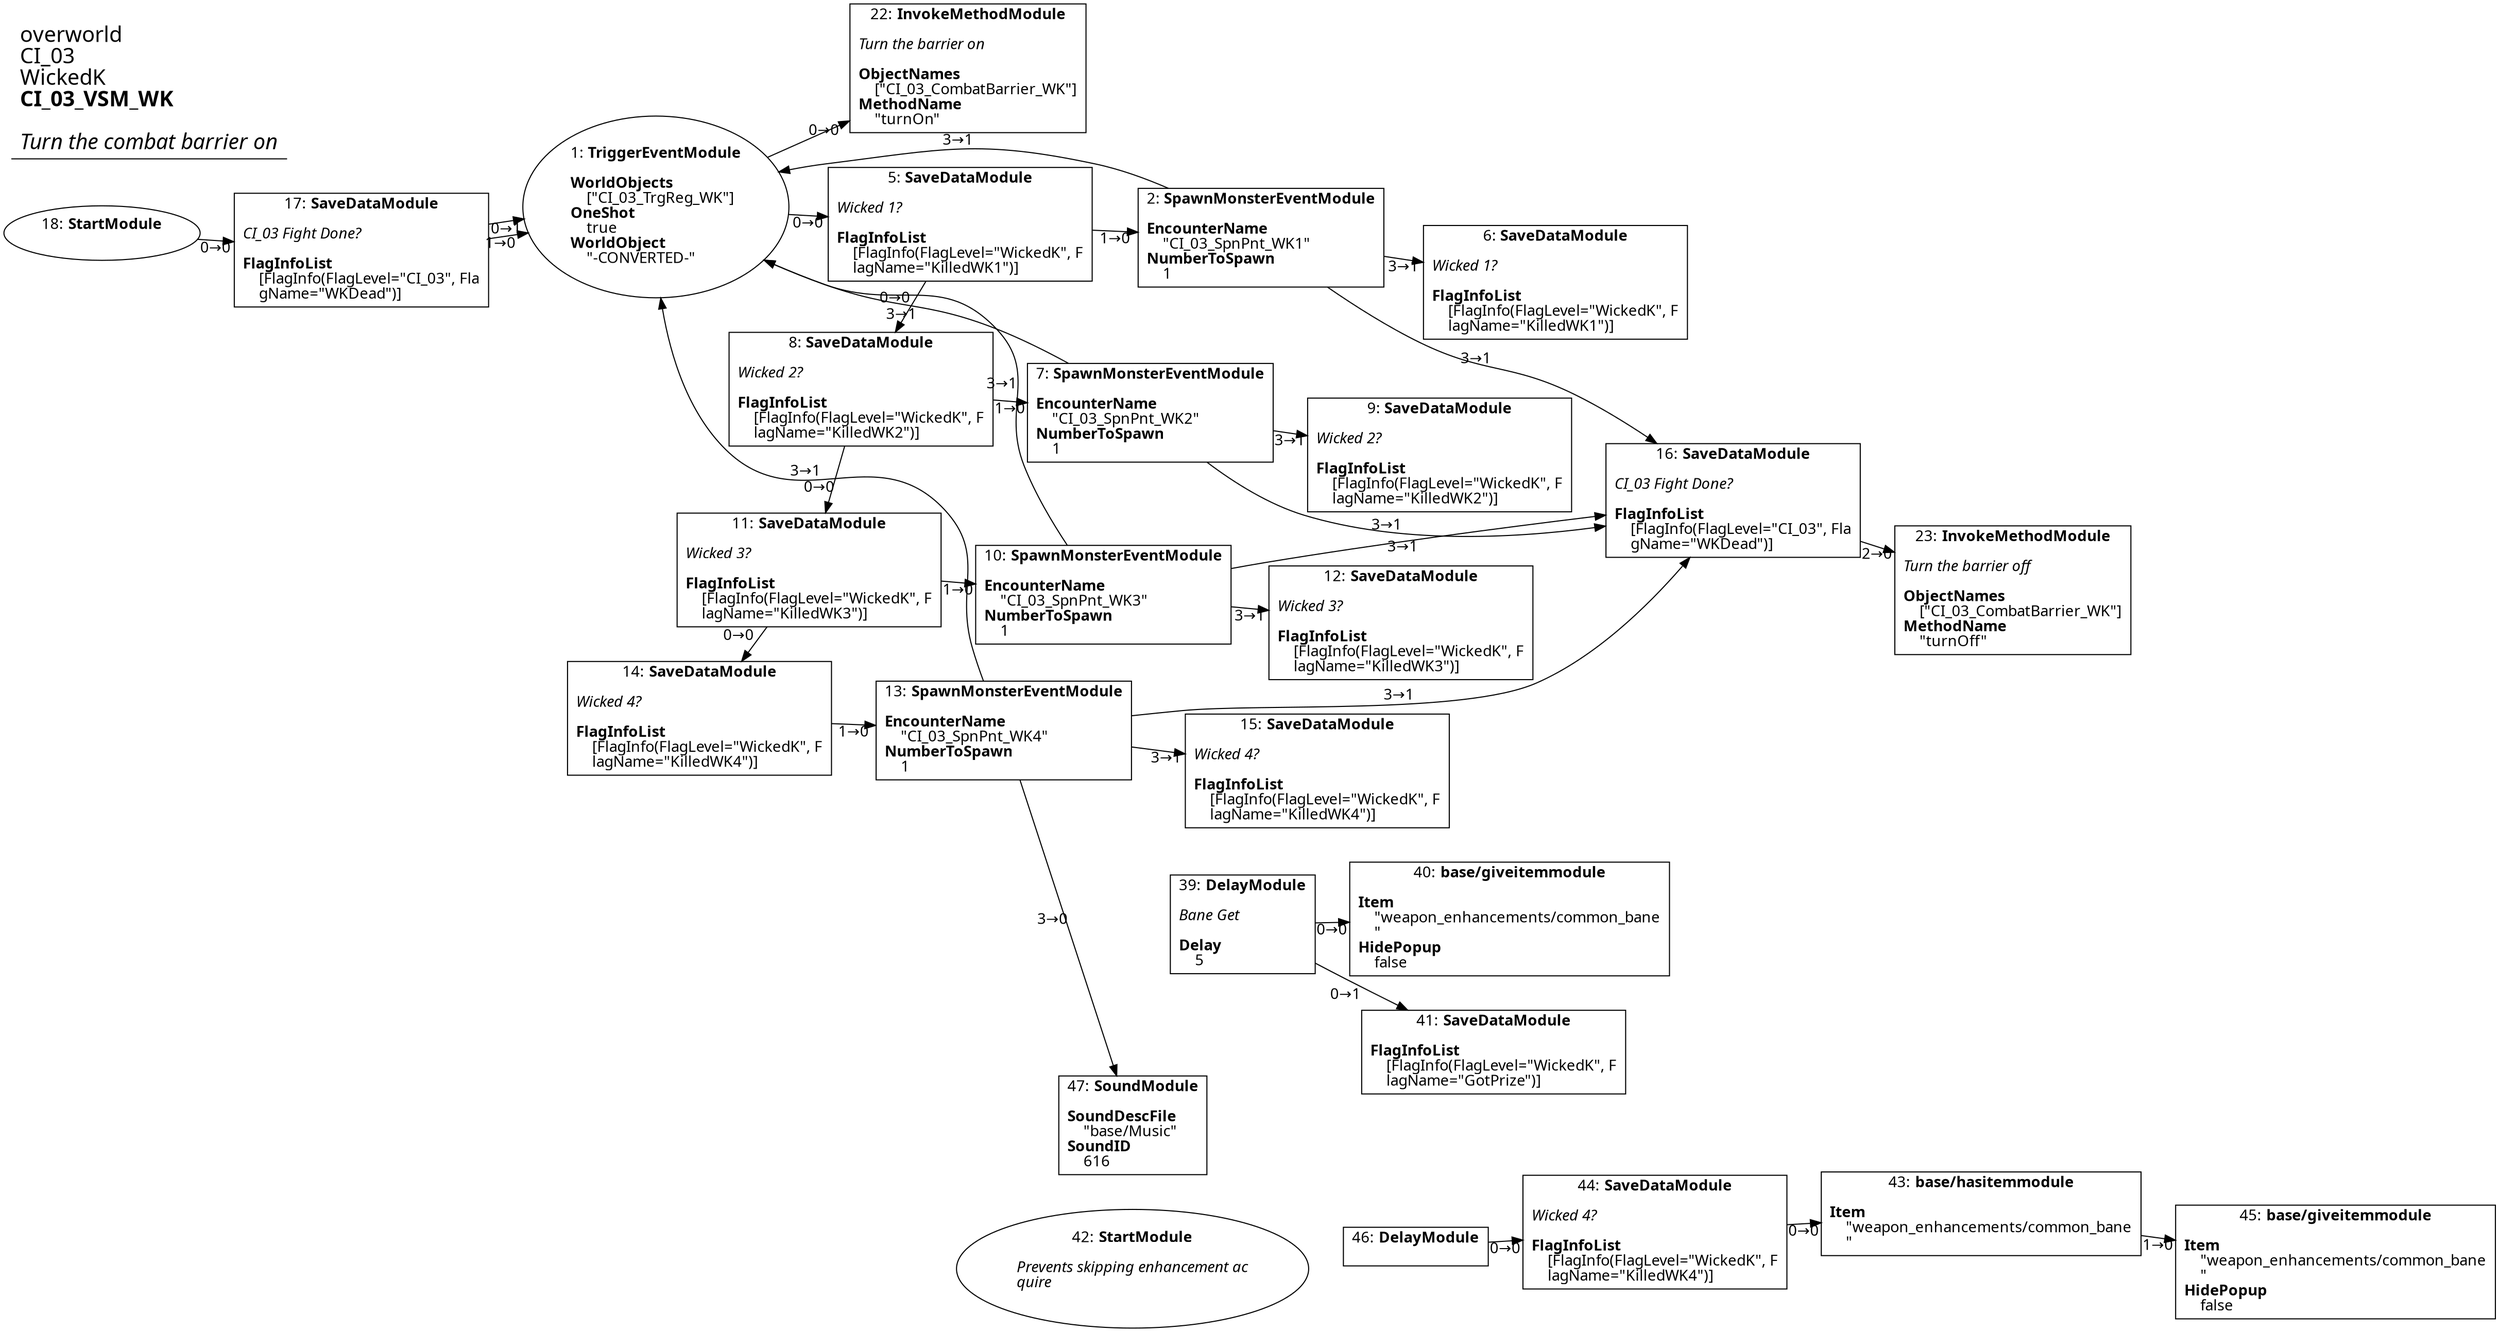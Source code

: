 digraph {
    layout = fdp;
    overlap = prism;
    sep = "+16";
    splines = spline;

    node [ shape = box ];

    graph [ fontname = "Segoe UI" ];
    node [ fontname = "Segoe UI" ];
    edge [ fontname = "Segoe UI" ];

    1 [ label = <1: <b>TriggerEventModule</b><br/><br/><b>WorldObjects</b><br align="left"/>    [&quot;CI_03_TrgReg_WK&quot;]<br align="left"/><b>OneShot</b><br align="left"/>    true<br align="left"/><b>WorldObject</b><br align="left"/>    &quot;-CONVERTED-&quot;<br align="left"/>> ];
    1 [ shape = oval ]
    1 [ pos = "-0.223,-0.18300001!" ];
    1 -> 5 [ label = "0→0" ];
    1 -> 22 [ label = "0→0" ];

    2 [ label = <2: <b>SpawnMonsterEventModule</b><br/><br/><b>EncounterName</b><br align="left"/>    &quot;CI_03_SpnPnt_WK1&quot;<br align="left"/><b>NumberToSpawn</b><br align="left"/>    1<br align="left"/>> ];
    2 [ pos = "0.39900002,-0.20500001!" ];
    2 -> 6 [ label = "3→1" ];
    2 -> 1 [ label = "3→1" ];
    2 -> 16 [ label = "3→1" ];

    5 [ label = <5: <b>SaveDataModule</b><br/><br/><i>Wicked 1?<br align="left"/></i><br align="left"/><b>FlagInfoList</b><br align="left"/>    [FlagInfo(FlagLevel=&quot;WickedK&quot;, F<br align="left"/>    lagName=&quot;KilledWK1&quot;)]<br align="left"/>> ];
    5 [ pos = "0.132,-0.18200001!" ];
    5 -> 2 [ label = "1→0" ];
    5 -> 8 [ label = "0→0" ];

    6 [ label = <6: <b>SaveDataModule</b><br/><br/><i>Wicked 1?<br align="left"/></i><br align="left"/><b>FlagInfoList</b><br align="left"/>    [FlagInfo(FlagLevel=&quot;WickedK&quot;, F<br align="left"/>    lagName=&quot;KilledWK1&quot;)]<br align="left"/>> ];
    6 [ pos = "0.71800005,-0.25100002!" ];

    7 [ label = <7: <b>SpawnMonsterEventModule</b><br/><br/><b>EncounterName</b><br align="left"/>    &quot;CI_03_SpnPnt_WK2&quot;<br align="left"/><b>NumberToSpawn</b><br align="left"/>    1<br align="left"/>> ];
    7 [ pos = "0.39900002,-0.47400004!" ];
    7 -> 9 [ label = "3→1" ];
    7 -> 1 [ label = "3→1" ];
    7 -> 16 [ label = "3→1" ];

    8 [ label = <8: <b>SaveDataModule</b><br/><br/><i>Wicked 2?<br align="left"/></i><br align="left"/><b>FlagInfoList</b><br align="left"/>    [FlagInfo(FlagLevel=&quot;WickedK&quot;, F<br align="left"/>    lagName=&quot;KilledWK2&quot;)]<br align="left"/>> ];
    8 [ pos = "0.134,-0.45100003!" ];
    8 -> 7 [ label = "1→0" ];
    8 -> 11 [ label = "0→0" ];

    9 [ label = <9: <b>SaveDataModule</b><br/><br/><i>Wicked 2?<br align="left"/></i><br align="left"/><b>FlagInfoList</b><br align="left"/>    [FlagInfo(FlagLevel=&quot;WickedK&quot;, F<br align="left"/>    lagName=&quot;KilledWK2&quot;)]<br align="left"/>> ];
    9 [ pos = "0.71800005,-0.52000004!" ];

    10 [ label = <10: <b>SpawnMonsterEventModule</b><br/><br/><b>EncounterName</b><br align="left"/>    &quot;CI_03_SpnPnt_WK3&quot;<br align="left"/><b>NumberToSpawn</b><br align="left"/>    1<br align="left"/>> ];
    10 [ pos = "0.40500003,-0.767!" ];
    10 -> 12 [ label = "3→1" ];
    10 -> 1 [ label = "3→1" ];
    10 -> 16 [ label = "3→1" ];

    11 [ label = <11: <b>SaveDataModule</b><br/><br/><i>Wicked 3?<br align="left"/></i><br align="left"/><b>FlagInfoList</b><br align="left"/>    [FlagInfo(FlagLevel=&quot;WickedK&quot;, F<br align="left"/>    lagName=&quot;KilledWK3&quot;)]<br align="left"/>> ];
    11 [ pos = "0.13800001,-0.744!" ];
    11 -> 10 [ label = "1→0" ];
    11 -> 14 [ label = "0→0" ];

    12 [ label = <12: <b>SaveDataModule</b><br/><br/><i>Wicked 3?<br align="left"/></i><br align="left"/><b>FlagInfoList</b><br align="left"/>    [FlagInfo(FlagLevel=&quot;WickedK&quot;, F<br align="left"/>    lagName=&quot;KilledWK3&quot;)]<br align="left"/>> ];
    12 [ pos = "0.72400004,-0.813!" ];

    13 [ label = <13: <b>SpawnMonsterEventModule</b><br/><br/><b>EncounterName</b><br align="left"/>    &quot;CI_03_SpnPnt_WK4&quot;<br align="left"/><b>NumberToSpawn</b><br align="left"/>    1<br align="left"/>> ];
    13 [ pos = "0.40500003,-1.034!" ];
    13 -> 15 [ label = "3→1" ];
    13 -> 1 [ label = "3→1" ];
    13 -> 16 [ label = "3→1" ];
    13 -> 47 [ label = "3→0" ];

    14 [ label = <14: <b>SaveDataModule</b><br/><br/><i>Wicked 4?<br align="left"/></i><br align="left"/><b>FlagInfoList</b><br align="left"/>    [FlagInfo(FlagLevel=&quot;WickedK&quot;, F<br align="left"/>    lagName=&quot;KilledWK4&quot;)]<br align="left"/>> ];
    14 [ pos = "0.13900001,-1.011!" ];
    14 -> 13 [ label = "1→0" ];

    15 [ label = <15: <b>SaveDataModule</b><br/><br/><i>Wicked 4?<br align="left"/></i><br align="left"/><b>FlagInfoList</b><br align="left"/>    [FlagInfo(FlagLevel=&quot;WickedK&quot;, F<br align="left"/>    lagName=&quot;KilledWK4&quot;)]<br align="left"/>> ];
    15 [ pos = "0.72400004,-1.08!" ];

    16 [ label = <16: <b>SaveDataModule</b><br/><br/><i>CI_03 Fight Done?<br align="left"/></i><br align="left"/><b>FlagInfoList</b><br align="left"/>    [FlagInfo(FlagLevel=&quot;CI_03&quot;, Fla<br align="left"/>    gName=&quot;WKDead&quot;)]<br align="left"/>> ];
    16 [ pos = "1.0580001,-0.574!" ];
    16 -> 23 [ label = "2→0" ];

    17 [ label = <17: <b>SaveDataModule</b><br/><br/><i>CI_03 Fight Done?<br align="left"/></i><br align="left"/><b>FlagInfoList</b><br align="left"/>    [FlagInfo(FlagLevel=&quot;CI_03&quot;, Fla<br align="left"/>    gName=&quot;WKDead&quot;)]<br align="left"/>> ];
    17 [ pos = "-0.48800004,-0.20500001!" ];
    17 -> 1 [ label = "0→1" ];
    17 -> 1 [ label = "1→0" ];

    18 [ label = <18: <b>StartModule</b><br/><br/>> ];
    18 [ shape = oval ]
    18 [ pos = "-0.70000005,-0.20500001!" ];
    18 -> 17 [ label = "0→0" ];

    22 [ label = <22: <b>InvokeMethodModule</b><br/><br/><i>Turn the barrier on<br align="left"/></i><br align="left"/><b>ObjectNames</b><br align="left"/>    [&quot;CI_03_CombatBarrier_WK&quot;]<br align="left"/><b>MethodName</b><br align="left"/>    &quot;turnOn&quot;<br align="left"/>> ];
    22 [ pos = "0.133,-0.018000001!" ];

    23 [ label = <23: <b>InvokeMethodModule</b><br/><br/><i>Turn the barrier off<br align="left"/></i><br align="left"/><b>ObjectNames</b><br align="left"/>    [&quot;CI_03_CombatBarrier_WK&quot;]<br align="left"/><b>MethodName</b><br align="left"/>    &quot;turnOff&quot;<br align="left"/>> ];
    23 [ pos = "1.2820001,-0.643!" ];

    39 [ label = <39: <b>DelayModule</b><br/><br/><i>Bane Get<br align="left"/></i><br align="left"/><b>Delay</b><br align="left"/>    5<br align="left"/>> ];
    39 [ pos = "0.726,-1.2490001!" ];
    39 -> 40 [ label = "0→0" ];
    39 -> 41 [ label = "0→1" ];

    40 [ label = <40: <b>base/giveitemmodule</b><br/><br/><b>Item</b><br align="left"/>    &quot;weapon_enhancements/common_bane<br align="left"/>    &quot;<br align="left"/><b>HidePopup</b><br align="left"/>    false<br align="left"/>> ];
    40 [ pos = "0.93000007,-1.2490001!" ];

    41 [ label = <41: <b>SaveDataModule</b><br/><br/><b>FlagInfoList</b><br align="left"/>    [FlagInfo(FlagLevel=&quot;WickedK&quot;, F<br align="left"/>    lagName=&quot;GotPrize&quot;)]<br align="left"/>> ];
    41 [ pos = "0.92800003,-1.3540001!" ];

    42 [ label = <42: <b>StartModule</b><br/><br/><i>Prevents skipping enhancement ac<br align="left"/>quire<br align="left"/></i><br align="left"/>> ];
    42 [ shape = oval ]
    42 [ pos = "0.721,-1.669!" ];

    43 [ label = <43: <b>base/hasitemmodule</b><br/><br/><b>Item</b><br align="left"/>    &quot;weapon_enhancements/common_bane<br align="left"/>    &quot;<br align="left"/>> ];
    43 [ pos = "1.3180001,-1.669!" ];
    43 -> 45 [ label = "1→0" ];

    44 [ label = <44: <b>SaveDataModule</b><br/><br/><i>Wicked 4?<br align="left"/></i><br align="left"/><b>FlagInfoList</b><br align="left"/>    [FlagInfo(FlagLevel=&quot;WickedK&quot;, F<br align="left"/>    lagName=&quot;KilledWK4&quot;)]<br align="left"/>> ];
    44 [ pos = "1.0910001,-1.669!" ];
    44 -> 43 [ label = "0→0" ];

    45 [ label = <45: <b>base/giveitemmodule</b><br/><br/><b>Item</b><br align="left"/>    &quot;weapon_enhancements/common_bane<br align="left"/>    &quot;<br align="left"/><b>HidePopup</b><br align="left"/>    false<br align="left"/>> ];
    45 [ pos = "1.498,-1.692!" ];

    46 [ label = <46: <b>DelayModule</b><br/><br/>> ];
    46 [ pos = "0.9110001,-1.669!" ];
    46 -> 44 [ label = "0→0" ];

    47 [ label = <47: <b>SoundModule</b><br/><br/><b>SoundDescFile</b><br align="left"/>    &quot;base/Music&quot;<br align="left"/><b>SoundID</b><br align="left"/>    616<br align="left"/>> ];
    47 [ pos = "0.72400004,-1.475!" ];

    title [ pos = "-0.70100003,-0.017!" ];
    title [ shape = underline ];
    title [ label = <<font point-size="20">overworld<br align="left"/>CI_03<br align="left"/>WickedK<br align="left"/><b>CI_03_VSM_WK</b><br align="left"/><br/><i>Turn the combat barrier on</i><br align="left"/></font>> ];
}
